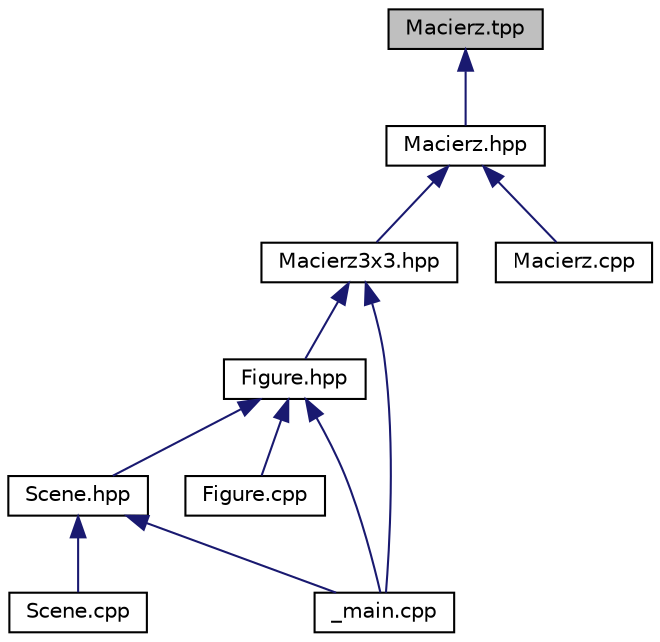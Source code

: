 digraph "Macierz.tpp"
{
 // LATEX_PDF_SIZE
  edge [fontname="Helvetica",fontsize="10",labelfontname="Helvetica",labelfontsize="10"];
  node [fontname="Helvetica",fontsize="10",shape=record];
  Node1 [label="Macierz.tpp",height=0.2,width=0.4,color="black", fillcolor="grey75", style="filled", fontcolor="black",tooltip=" "];
  Node1 -> Node2 [dir="back",color="midnightblue",fontsize="10",style="solid",fontname="Helvetica"];
  Node2 [label="Macierz.hpp",height=0.2,width=0.4,color="black", fillcolor="white", style="filled",URL="$_macierz_8hpp.html",tooltip="Definicja klasy MacierzRot(Macierz Rotacji)"];
  Node2 -> Node3 [dir="back",color="midnightblue",fontsize="10",style="solid",fontname="Helvetica"];
  Node3 [label="Macierz3x3.hpp",height=0.2,width=0.4,color="black", fillcolor="white", style="filled",URL="$_macierz3x3_8hpp.html",tooltip="Definicja klasy Macierz3x3."];
  Node3 -> Node4 [dir="back",color="midnightblue",fontsize="10",style="solid",fontname="Helvetica"];
  Node4 [label="Figure.hpp",height=0.2,width=0.4,color="black", fillcolor="white", style="filled",URL="$_figure_8hpp.html",tooltip="Definicja klasy Figura."];
  Node4 -> Node5 [dir="back",color="midnightblue",fontsize="10",style="solid",fontname="Helvetica"];
  Node5 [label="Scene.hpp",height=0.2,width=0.4,color="black", fillcolor="white", style="filled",URL="$_scene_8hpp.html",tooltip="Definicja klasy Scena."];
  Node5 -> Node6 [dir="back",color="midnightblue",fontsize="10",style="solid",fontname="Helvetica"];
  Node6 [label="_main.cpp",height=0.2,width=0.4,color="black", fillcolor="white", style="filled",URL="$__main_8cpp.html",tooltip=" "];
  Node5 -> Node7 [dir="back",color="midnightblue",fontsize="10",style="solid",fontname="Helvetica"];
  Node7 [label="Scene.cpp",height=0.2,width=0.4,color="black", fillcolor="white", style="filled",URL="$_scene_8cpp.html",tooltip=" "];
  Node4 -> Node6 [dir="back",color="midnightblue",fontsize="10",style="solid",fontname="Helvetica"];
  Node4 -> Node8 [dir="back",color="midnightblue",fontsize="10",style="solid",fontname="Helvetica"];
  Node8 [label="Figure.cpp",height=0.2,width=0.4,color="black", fillcolor="white", style="filled",URL="$_figure_8cpp.html",tooltip=" "];
  Node3 -> Node6 [dir="back",color="midnightblue",fontsize="10",style="solid",fontname="Helvetica"];
  Node2 -> Node9 [dir="back",color="midnightblue",fontsize="10",style="solid",fontname="Helvetica"];
  Node9 [label="Macierz.cpp",height=0.2,width=0.4,color="black", fillcolor="white", style="filled",URL="$_macierz_8cpp.html",tooltip=" "];
}
